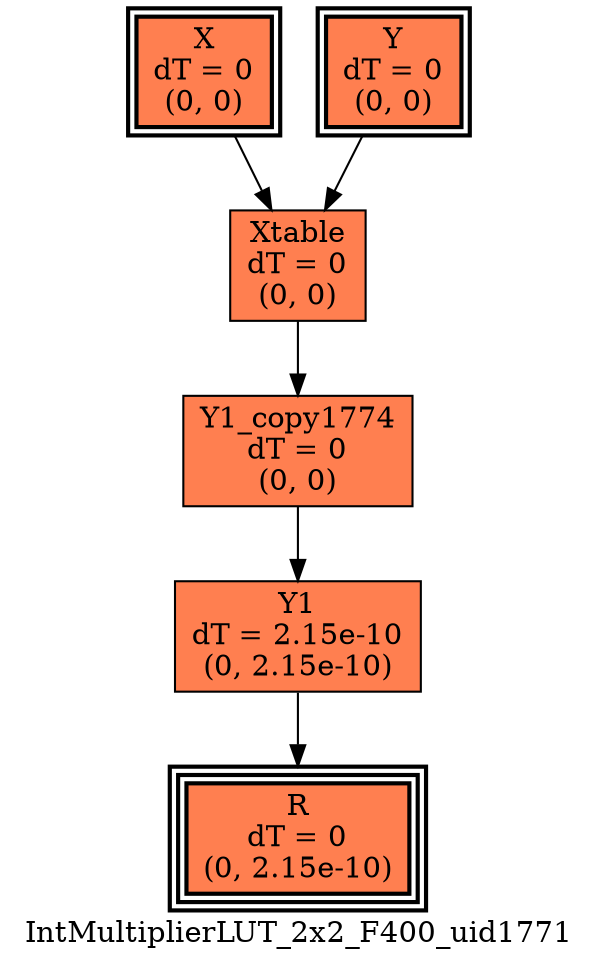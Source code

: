 digraph IntMultiplierLUT_2x2_F400_uid1771
{
	//graph drawing options
	label=IntMultiplierLUT_2x2_F400_uid1771;
	labelloc=bottom;
	labeljust=right;
	ratio=auto;
	nodesep=0.25;
	ranksep=0.5;

	//input/output signals of operator IntMultiplierLUT_2x2_F400_uid1771
	X__IntMultiplierLUT_2x2_F400_uid1771 [ label="X\ndT = 0\n(0, 0)", shape=box, color=black, style="bold, filled", fillcolor=coral, peripheries=2 ];
	Y__IntMultiplierLUT_2x2_F400_uid1771 [ label="Y\ndT = 0\n(0, 0)", shape=box, color=black, style="bold, filled", fillcolor=coral, peripheries=2 ];
	R__IntMultiplierLUT_2x2_F400_uid1771 [ label="R\ndT = 0\n(0, 2.15e-10)", shape=box, color=black, style="bold, filled", fillcolor=coral, peripheries=3 ];
	{rank=same X__IntMultiplierLUT_2x2_F400_uid1771, Y__IntMultiplierLUT_2x2_F400_uid1771};
	{rank=same R__IntMultiplierLUT_2x2_F400_uid1771};
	//internal signals of operator IntMultiplierLUT_2x2_F400_uid1771
	Xtable__IntMultiplierLUT_2x2_F400_uid1771 [ label="Xtable\ndT = 0\n(0, 0)", shape=box, color=black, style=filled, fillcolor=coral, peripheries=1 ];
	Y1__IntMultiplierLUT_2x2_F400_uid1771 [ label="Y1\ndT = 2.15e-10\n(0, 2.15e-10)", shape=box, color=black, style=filled, fillcolor=coral, peripheries=1 ];
	Y1_copy1774__IntMultiplierLUT_2x2_F400_uid1771 [ label="Y1_copy1774\ndT = 0\n(0, 0)", shape=box, color=black, style=filled, fillcolor=coral, peripheries=1 ];

	//subcomponents of operator IntMultiplierLUT_2x2_F400_uid1771

	//input and internal signal connections of operator IntMultiplierLUT_2x2_F400_uid1771
	X__IntMultiplierLUT_2x2_F400_uid1771 -> Xtable__IntMultiplierLUT_2x2_F400_uid1771 [ arrowhead=normal, arrowsize=1.0, arrowtail=normal, color=black, dir=forward  ];
	Y__IntMultiplierLUT_2x2_F400_uid1771 -> Xtable__IntMultiplierLUT_2x2_F400_uid1771 [ arrowhead=normal, arrowsize=1.0, arrowtail=normal, color=black, dir=forward  ];
	Xtable__IntMultiplierLUT_2x2_F400_uid1771 -> Y1_copy1774__IntMultiplierLUT_2x2_F400_uid1771 [ arrowhead=normal, arrowsize=1.0, arrowtail=normal, color=black, dir=forward  ];
	Y1__IntMultiplierLUT_2x2_F400_uid1771 -> R__IntMultiplierLUT_2x2_F400_uid1771 [ arrowhead=normal, arrowsize=1.0, arrowtail=normal, color=black, dir=forward  ];
	Y1_copy1774__IntMultiplierLUT_2x2_F400_uid1771 -> Y1__IntMultiplierLUT_2x2_F400_uid1771 [ arrowhead=normal, arrowsize=1.0, arrowtail=normal, color=black, dir=forward  ];
}

